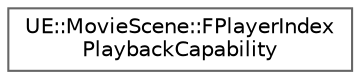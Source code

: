 digraph "Graphical Class Hierarchy"
{
 // INTERACTIVE_SVG=YES
 // LATEX_PDF_SIZE
  bgcolor="transparent";
  edge [fontname=Helvetica,fontsize=10,labelfontname=Helvetica,labelfontsize=10];
  node [fontname=Helvetica,fontsize=10,shape=box,height=0.2,width=0.4];
  rankdir="LR";
  Node0 [id="Node000000",label="UE::MovieScene::FPlayerIndex\lPlaybackCapability",height=0.2,width=0.4,color="grey40", fillcolor="white", style="filled",URL="$de/dcb/structUE_1_1MovieScene_1_1FPlayerIndexPlaybackCapability.html",tooltip="Playback capability for storing an IMovieScenePlayer unique index."];
}
